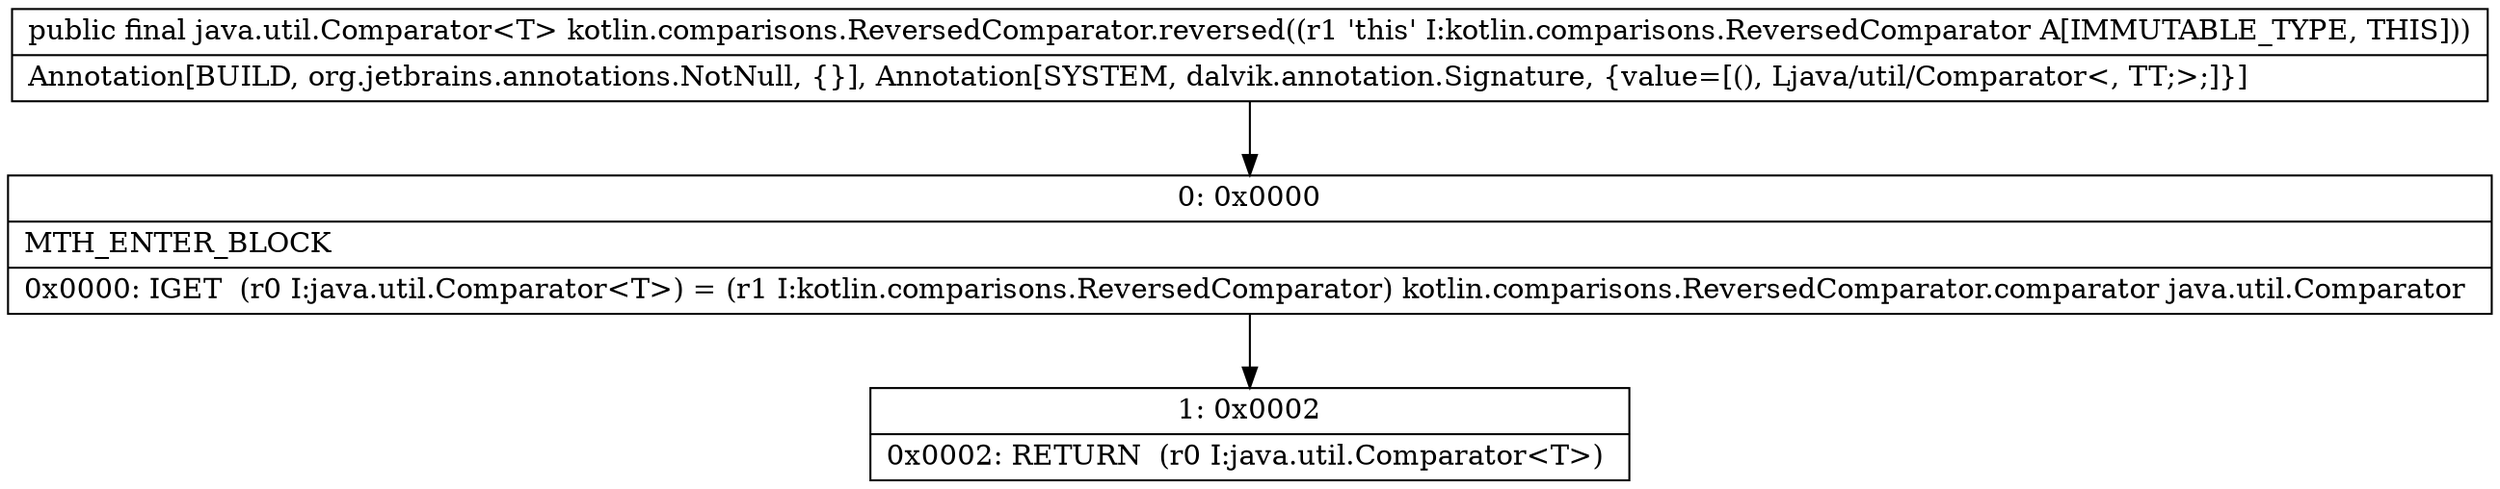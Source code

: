 digraph "CFG forkotlin.comparisons.ReversedComparator.reversed()Ljava\/util\/Comparator;" {
Node_0 [shape=record,label="{0\:\ 0x0000|MTH_ENTER_BLOCK\l|0x0000: IGET  (r0 I:java.util.Comparator\<T\>) = (r1 I:kotlin.comparisons.ReversedComparator) kotlin.comparisons.ReversedComparator.comparator java.util.Comparator \l}"];
Node_1 [shape=record,label="{1\:\ 0x0002|0x0002: RETURN  (r0 I:java.util.Comparator\<T\>) \l}"];
MethodNode[shape=record,label="{public final java.util.Comparator\<T\> kotlin.comparisons.ReversedComparator.reversed((r1 'this' I:kotlin.comparisons.ReversedComparator A[IMMUTABLE_TYPE, THIS]))  | Annotation[BUILD, org.jetbrains.annotations.NotNull, \{\}], Annotation[SYSTEM, dalvik.annotation.Signature, \{value=[(), Ljava\/util\/Comparator\<, TT;\>;]\}]\l}"];
MethodNode -> Node_0;
Node_0 -> Node_1;
}


